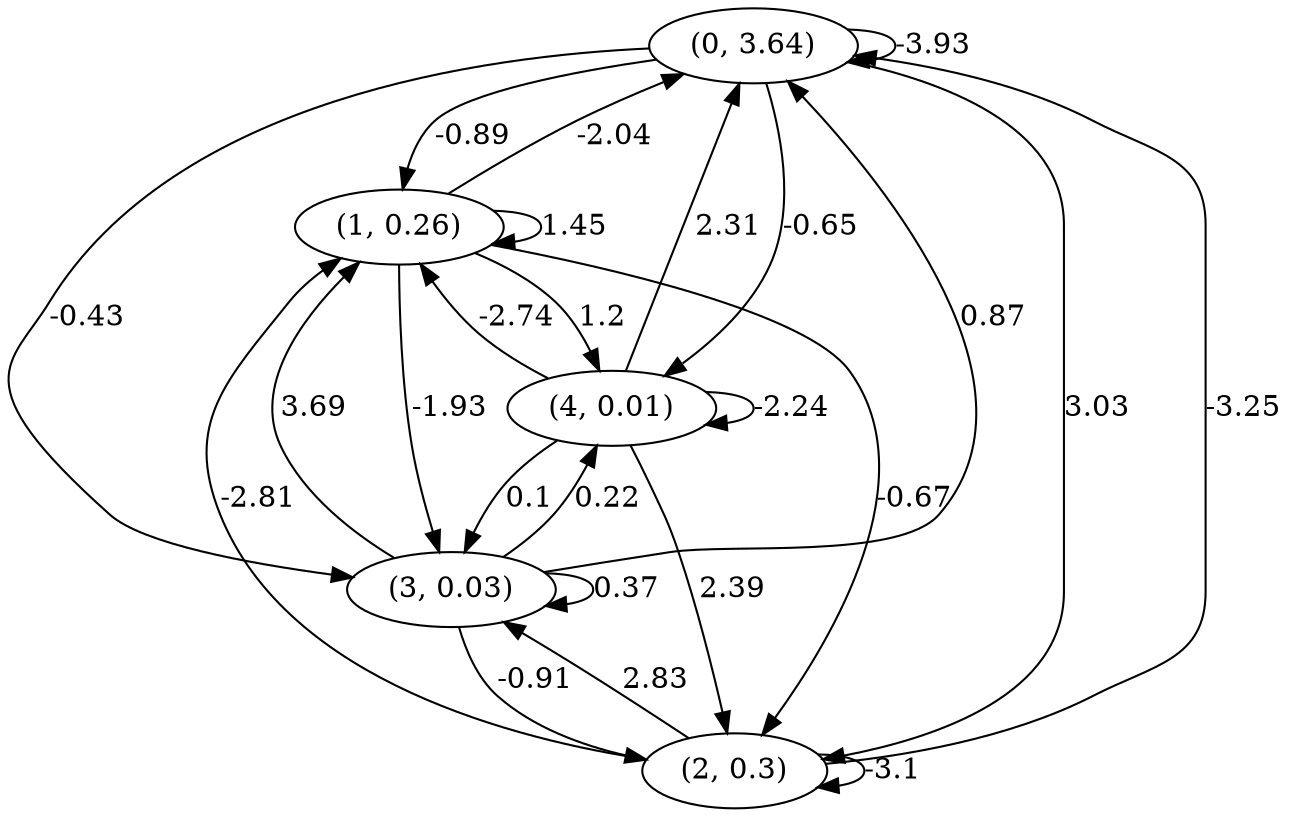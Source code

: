 digraph {
    0 [ label = "(0, 3.64)" ]
    1 [ label = "(1, 0.26)" ]
    2 [ label = "(2, 0.3)" ]
    3 [ label = "(3, 0.03)" ]
    4 [ label = "(4, 0.01)" ]
    0 -> 0 [ label = "-3.93" ]
    1 -> 1 [ label = "1.45" ]
    2 -> 2 [ label = "-3.1" ]
    3 -> 3 [ label = "0.37" ]
    4 -> 4 [ label = "-2.24" ]
    1 -> 0 [ label = "-2.04" ]
    2 -> 0 [ label = "-3.25" ]
    3 -> 0 [ label = "0.87" ]
    4 -> 0 [ label = "2.31" ]
    0 -> 1 [ label = "-0.89" ]
    2 -> 1 [ label = "-2.81" ]
    3 -> 1 [ label = "3.69" ]
    4 -> 1 [ label = "-2.74" ]
    0 -> 2 [ label = "3.03" ]
    1 -> 2 [ label = "-0.67" ]
    3 -> 2 [ label = "-0.91" ]
    4 -> 2 [ label = "2.39" ]
    0 -> 3 [ label = "-0.43" ]
    1 -> 3 [ label = "-1.93" ]
    2 -> 3 [ label = "2.83" ]
    4 -> 3 [ label = "0.1" ]
    0 -> 4 [ label = "-0.65" ]
    1 -> 4 [ label = "1.2" ]
    3 -> 4 [ label = "0.22" ]
}

